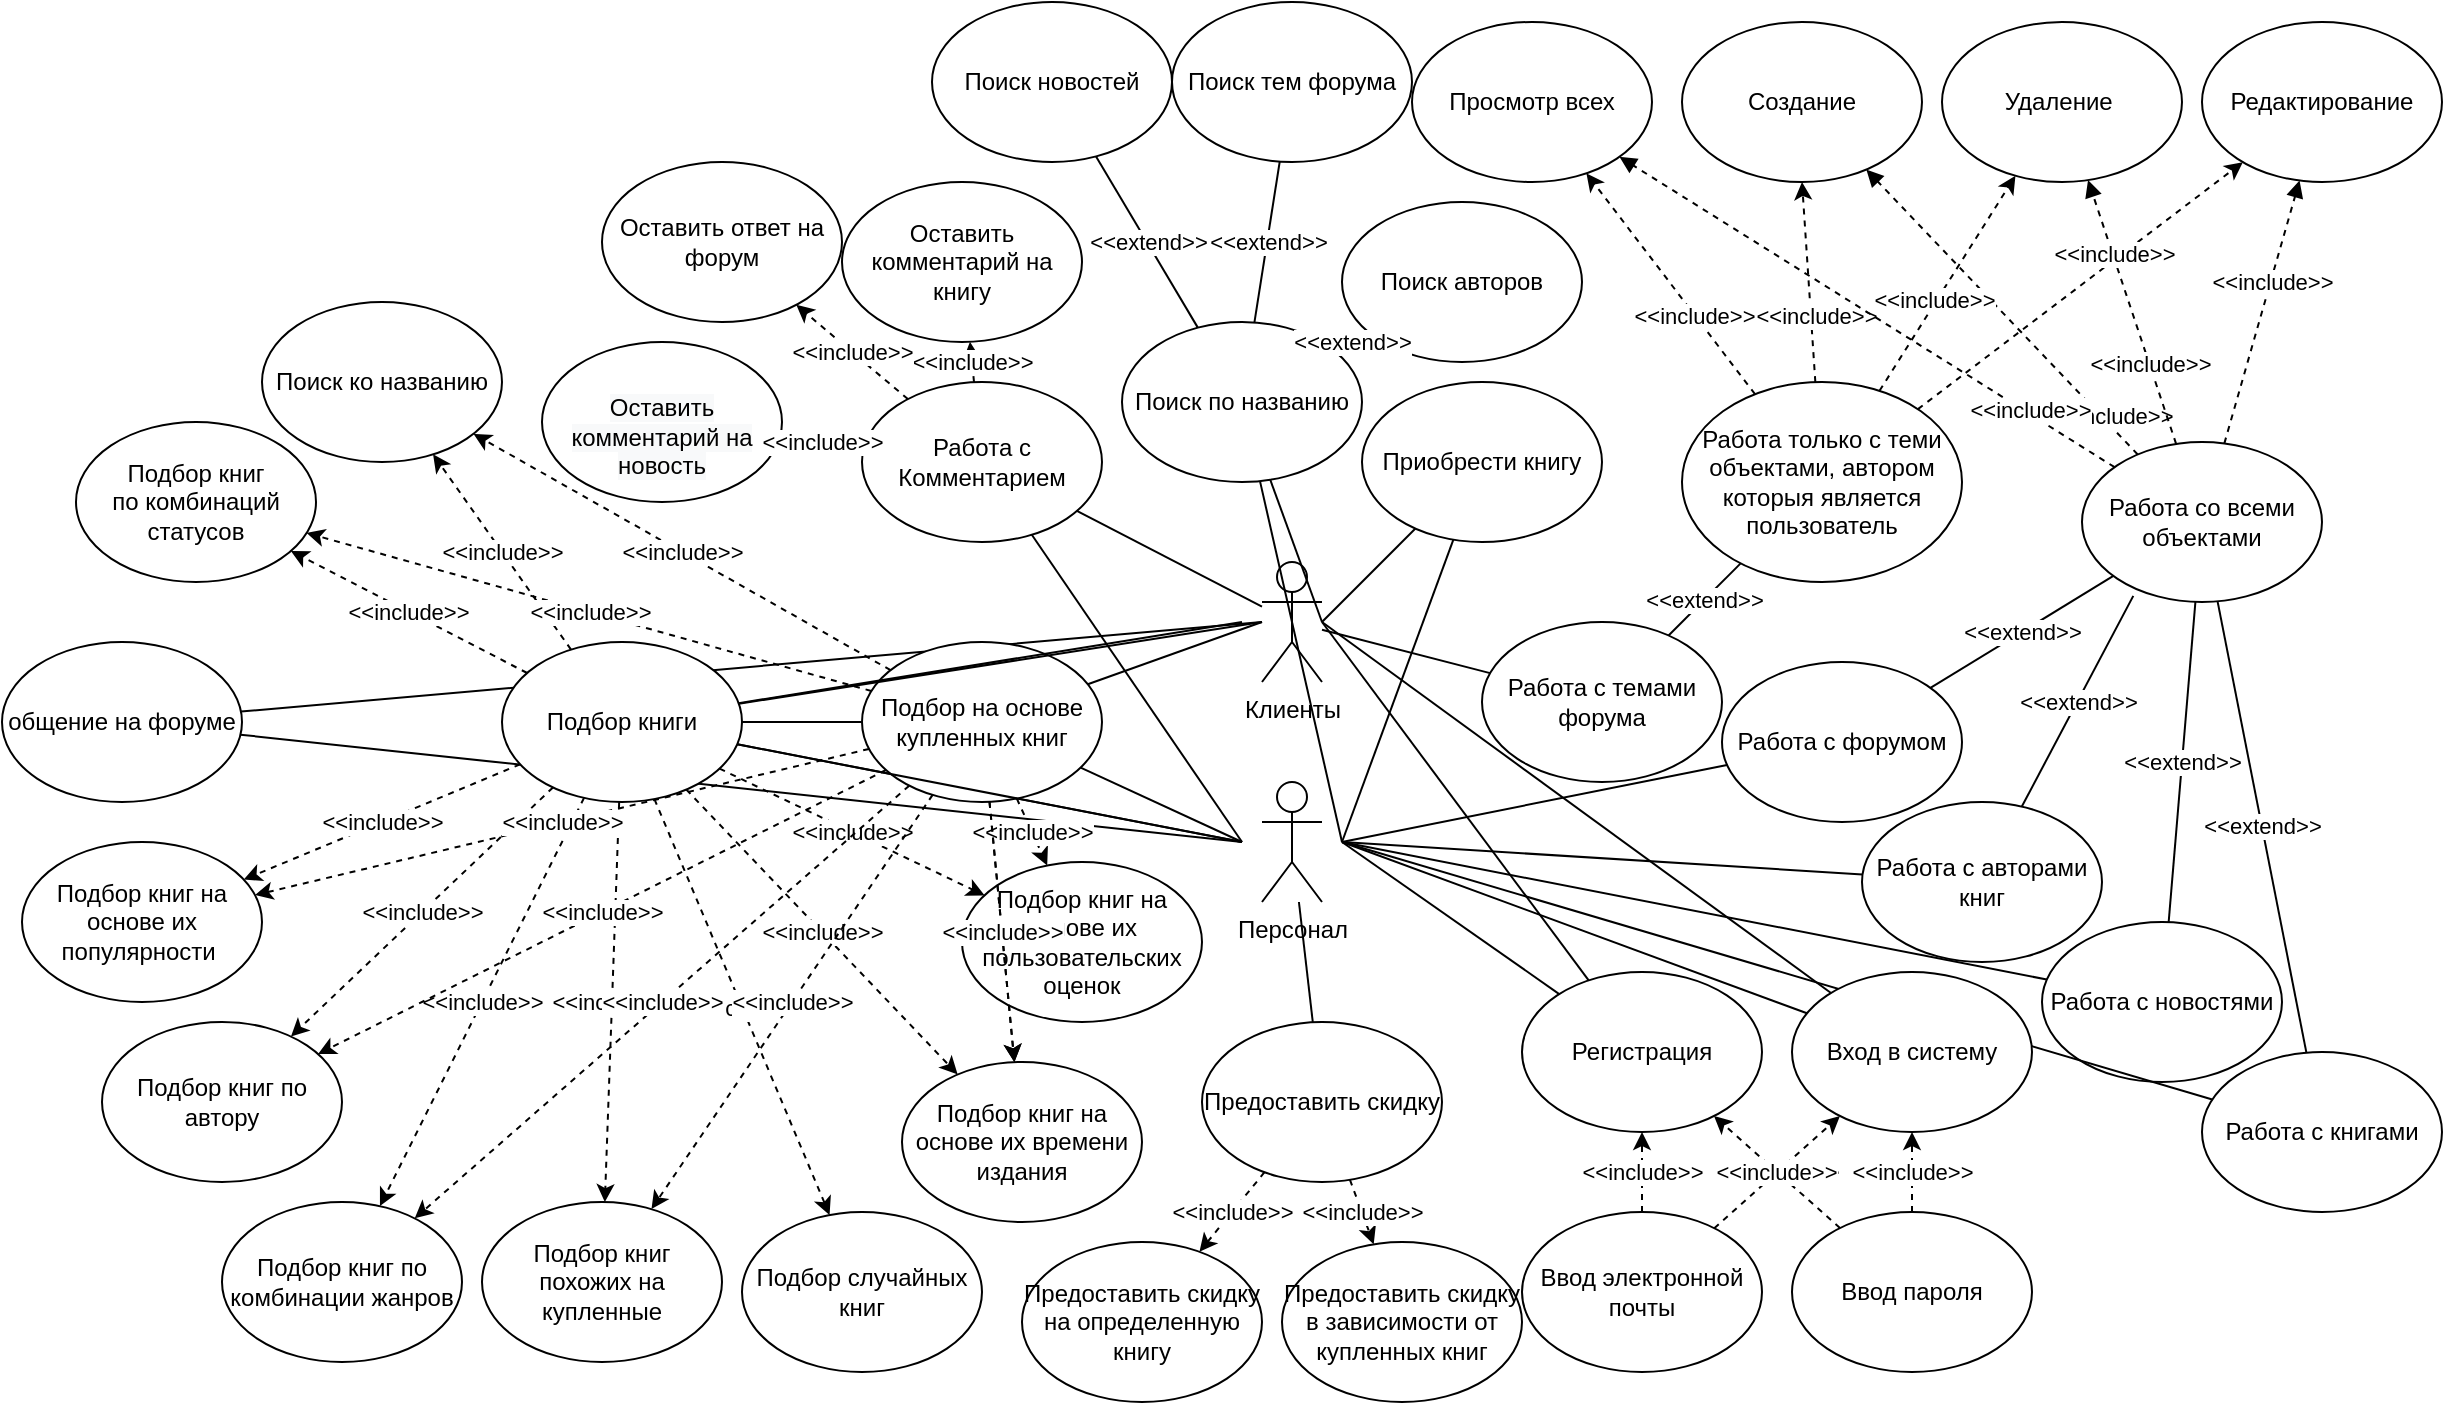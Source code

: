 <mxfile version="14.0.4" type="device"><diagram id="QsFuuVNqzD_1Xh97zhKW" name="Page-1"><mxGraphModel dx="2415" dy="861" grid="1" gridSize="10" guides="1" tooltips="1" connect="1" arrows="1" fold="1" page="1" pageScale="1" pageWidth="827" pageHeight="1169" math="0" shadow="0"><root><mxCell id="0"/><mxCell id="1" parent="0"/><mxCell id="J6o56kTc1vEOFpoTxdVD-1" value="Персонал" style="shape=umlActor;verticalLabelPosition=bottom;verticalAlign=top;html=1;outlineConnect=0;" parent="1" vertex="1"><mxGeometry x="120" y="450" width="30" height="60" as="geometry"/></mxCell><mxCell id="J6o56kTc1vEOFpoTxdVD-20" style="edgeStyle=none;rounded=0;orthogonalLoop=1;jettySize=auto;html=1;endArrow=none;endFill=0;" parent="1" source="J6o56kTc1vEOFpoTxdVD-3" target="J6o56kTc1vEOFpoTxdVD-4" edge="1"><mxGeometry relative="1" as="geometry"/></mxCell><mxCell id="J6o56kTc1vEOFpoTxdVD-3" value="Клиенты" style="shape=umlActor;verticalLabelPosition=bottom;verticalAlign=top;html=1;outlineConnect=0;" parent="1" vertex="1"><mxGeometry x="120" y="340" width="30" height="60" as="geometry"/></mxCell><mxCell id="J6o56kTc1vEOFpoTxdVD-4" value="Работа с темами форума" style="ellipse;whiteSpace=wrap;html=1;" parent="1" vertex="1"><mxGeometry x="230" y="370" width="120" height="80" as="geometry"/></mxCell><mxCell id="J6o56kTc1vEOFpoTxdVD-13" style="edgeStyle=none;rounded=0;orthogonalLoop=1;jettySize=auto;html=1;dashed=1;entryX=0.5;entryY=1;entryDx=0;entryDy=0;" parent="1" source="J6o56kTc1vEOFpoTxdVD-22" target="J6o56kTc1vEOFpoTxdVD-5" edge="1"><mxGeometry relative="1" as="geometry"><mxPoint x="360" y="200" as="sourcePoint"/></mxGeometry></mxCell><mxCell id="J6o56kTc1vEOFpoTxdVD-17" value="&amp;lt;&amp;lt;include&amp;gt;&amp;gt;" style="edgeLabel;html=1;align=center;verticalAlign=middle;resizable=0;points=[];" parent="J6o56kTc1vEOFpoTxdVD-13" vertex="1" connectable="0"><mxGeometry x="-0.353" y="-2" relative="1" as="geometry"><mxPoint y="-1" as="offset"/></mxGeometry></mxCell><mxCell id="J6o56kTc1vEOFpoTxdVD-32" style="edgeStyle=none;rounded=0;orthogonalLoop=1;jettySize=auto;html=1;dashed=1;endArrow=block;endFill=1;" parent="1" source="J6o56kTc1vEOFpoTxdVD-24" target="J6o56kTc1vEOFpoTxdVD-5" edge="1"><mxGeometry relative="1" as="geometry"><mxPoint x="500" y="180" as="sourcePoint"/></mxGeometry></mxCell><mxCell id="J6o56kTc1vEOFpoTxdVD-37" value="&amp;lt;&amp;lt;include&amp;gt;&amp;gt;" style="edgeLabel;html=1;align=center;verticalAlign=middle;resizable=0;points=[];" parent="J6o56kTc1vEOFpoTxdVD-32" vertex="1" connectable="0"><mxGeometry x="-0.764" y="-4" relative="1" as="geometry"><mxPoint as="offset"/></mxGeometry></mxCell><mxCell id="J6o56kTc1vEOFpoTxdVD-5" value="Создание" style="ellipse;whiteSpace=wrap;html=1;" parent="1" vertex="1"><mxGeometry x="330" y="70" width="120" height="80" as="geometry"/></mxCell><mxCell id="J6o56kTc1vEOFpoTxdVD-14" style="edgeStyle=none;rounded=0;orthogonalLoop=1;jettySize=auto;html=1;dashed=1;" parent="1" source="J6o56kTc1vEOFpoTxdVD-22" target="J6o56kTc1vEOFpoTxdVD-6" edge="1"><mxGeometry relative="1" as="geometry"><mxPoint x="497" y="200" as="targetPoint"/></mxGeometry></mxCell><mxCell id="J6o56kTc1vEOFpoTxdVD-18" value="&amp;lt;&amp;lt;include&amp;gt;&amp;gt;" style="edgeLabel;html=1;align=center;verticalAlign=middle;resizable=0;points=[];" parent="J6o56kTc1vEOFpoTxdVD-14" vertex="1" connectable="0"><mxGeometry x="-0.17" y="1" relative="1" as="geometry"><mxPoint as="offset"/></mxGeometry></mxCell><mxCell id="J6o56kTc1vEOFpoTxdVD-33" style="edgeStyle=none;rounded=0;orthogonalLoop=1;jettySize=auto;html=1;dashed=1;endArrow=block;endFill=1;" parent="1" source="J6o56kTc1vEOFpoTxdVD-24" target="J6o56kTc1vEOFpoTxdVD-6" edge="1"><mxGeometry relative="1" as="geometry"><mxPoint x="580" y="210" as="targetPoint"/></mxGeometry></mxCell><mxCell id="J6o56kTc1vEOFpoTxdVD-36" value="&amp;lt;&amp;lt;include&amp;gt;&amp;gt;" style="edgeLabel;html=1;align=center;verticalAlign=middle;resizable=0;points=[];" parent="J6o56kTc1vEOFpoTxdVD-33" vertex="1" connectable="0"><mxGeometry x="-0.396" relative="1" as="geometry"><mxPoint as="offset"/></mxGeometry></mxCell><mxCell id="J6o56kTc1vEOFpoTxdVD-6" value="Удаление&amp;nbsp;" style="ellipse;whiteSpace=wrap;html=1;" parent="1" vertex="1"><mxGeometry x="460" y="70" width="120" height="80" as="geometry"/></mxCell><mxCell id="J6o56kTc1vEOFpoTxdVD-15" style="edgeStyle=none;rounded=0;orthogonalLoop=1;jettySize=auto;html=1;dashed=1;" parent="1" source="J6o56kTc1vEOFpoTxdVD-22" target="J6o56kTc1vEOFpoTxdVD-7" edge="1"><mxGeometry relative="1" as="geometry"><mxPoint x="580" y="230" as="targetPoint"/></mxGeometry></mxCell><mxCell id="J6o56kTc1vEOFpoTxdVD-19" value="&amp;lt;&amp;lt;include&amp;gt;&amp;gt;" style="edgeLabel;html=1;align=center;verticalAlign=middle;resizable=0;points=[];" parent="J6o56kTc1vEOFpoTxdVD-15" vertex="1" connectable="0"><mxGeometry x="0.227" y="3" relative="1" as="geometry"><mxPoint as="offset"/></mxGeometry></mxCell><mxCell id="J6o56kTc1vEOFpoTxdVD-34" style="edgeStyle=none;rounded=0;orthogonalLoop=1;jettySize=auto;html=1;dashed=1;endArrow=block;endFill=1;" parent="1" source="J6o56kTc1vEOFpoTxdVD-24" target="J6o56kTc1vEOFpoTxdVD-7" edge="1"><mxGeometry relative="1" as="geometry"><mxPoint x="680" y="220" as="targetPoint"/></mxGeometry></mxCell><mxCell id="J6o56kTc1vEOFpoTxdVD-35" value="&amp;lt;&amp;lt;include&amp;gt;&amp;gt;" style="edgeLabel;html=1;align=center;verticalAlign=middle;resizable=0;points=[];" parent="J6o56kTc1vEOFpoTxdVD-34" vertex="1" connectable="0"><mxGeometry x="0.234" relative="1" as="geometry"><mxPoint as="offset"/></mxGeometry></mxCell><mxCell id="J6o56kTc1vEOFpoTxdVD-7" value="Редактирование" style="ellipse;whiteSpace=wrap;html=1;" parent="1" vertex="1"><mxGeometry x="590" y="70" width="120" height="80" as="geometry"/></mxCell><mxCell id="J6o56kTc1vEOFpoTxdVD-12" style="edgeStyle=none;rounded=0;orthogonalLoop=1;jettySize=auto;html=1;dashed=1;" parent="1" source="J6o56kTc1vEOFpoTxdVD-22" target="J6o56kTc1vEOFpoTxdVD-8" edge="1"><mxGeometry relative="1" as="geometry"><mxPoint x="300" y="250" as="targetPoint"/></mxGeometry></mxCell><mxCell id="J6o56kTc1vEOFpoTxdVD-16" value="&amp;lt;&amp;lt;include&amp;gt;&amp;gt;" style="edgeLabel;html=1;align=center;verticalAlign=middle;resizable=0;points=[];" parent="J6o56kTc1vEOFpoTxdVD-12" vertex="1" connectable="0"><mxGeometry x="-0.279" y="1" relative="1" as="geometry"><mxPoint as="offset"/></mxGeometry></mxCell><mxCell id="J6o56kTc1vEOFpoTxdVD-31" style="edgeStyle=none;rounded=0;orthogonalLoop=1;jettySize=auto;html=1;dashed=1;endArrow=block;endFill=1;" parent="1" source="J6o56kTc1vEOFpoTxdVD-24" target="J6o56kTc1vEOFpoTxdVD-8" edge="1"><mxGeometry relative="1" as="geometry"><mxPoint x="470" y="230" as="sourcePoint"/><mxPoint x="480" y="270" as="targetPoint"/></mxGeometry></mxCell><mxCell id="J6o56kTc1vEOFpoTxdVD-38" value="&amp;lt;&amp;lt;include&amp;gt;&amp;gt;" style="edgeLabel;html=1;align=center;verticalAlign=middle;resizable=0;points=[];" parent="J6o56kTc1vEOFpoTxdVD-31" vertex="1" connectable="0"><mxGeometry x="-0.651" y="-2" relative="1" as="geometry"><mxPoint as="offset"/></mxGeometry></mxCell><mxCell id="J6o56kTc1vEOFpoTxdVD-8" value="Просмотр всех" style="ellipse;whiteSpace=wrap;html=1;" parent="1" vertex="1"><mxGeometry x="195" y="70" width="120" height="80" as="geometry"/></mxCell><mxCell id="J6o56kTc1vEOFpoTxdVD-9" value="Поиск по названию" style="ellipse;whiteSpace=wrap;html=1;" parent="1" vertex="1"><mxGeometry x="50" y="220" width="120" height="80" as="geometry"/></mxCell><mxCell id="J6o56kTc1vEOFpoTxdVD-23" value="&amp;lt;&amp;lt;extend&amp;gt;&amp;gt;" style="edgeStyle=none;rounded=0;orthogonalLoop=1;jettySize=auto;html=1;endArrow=none;endFill=0;" parent="1" source="J6o56kTc1vEOFpoTxdVD-22" target="J6o56kTc1vEOFpoTxdVD-4" edge="1"><mxGeometry relative="1" as="geometry"/></mxCell><mxCell id="J6o56kTc1vEOFpoTxdVD-22" value="Работа только с теми объектами, автором которыя является пользователь" style="ellipse;whiteSpace=wrap;html=1;" parent="1" vertex="1"><mxGeometry x="330" y="250" width="140" height="100" as="geometry"/></mxCell><mxCell id="J6o56kTc1vEOFpoTxdVD-24" value="Работа со всеми объектами" style="ellipse;whiteSpace=wrap;html=1;" parent="1" vertex="1"><mxGeometry x="530" y="280" width="120" height="80" as="geometry"/></mxCell><mxCell id="J6o56kTc1vEOFpoTxdVD-41" value="&amp;lt;&amp;lt;extend&amp;gt;&amp;gt;" style="edgeStyle=none;rounded=0;orthogonalLoop=1;jettySize=auto;html=1;endArrow=none;endFill=0;" parent="1" source="J6o56kTc1vEOFpoTxdVD-24" target="J6o56kTc1vEOFpoTxdVD-43" edge="1"><mxGeometry relative="1" as="geometry"><mxPoint x="352.654" y="338.673" as="sourcePoint"/><mxPoint x="500" y="410" as="targetPoint"/></mxGeometry></mxCell><mxCell id="J6o56kTc1vEOFpoTxdVD-43" value="Работа с форумом" style="ellipse;whiteSpace=wrap;html=1;" parent="1" vertex="1"><mxGeometry x="350" y="390" width="120" height="80" as="geometry"/></mxCell><mxCell id="J6o56kTc1vEOFpoTxdVD-44" style="edgeStyle=none;rounded=0;orthogonalLoop=1;jettySize=auto;html=1;endArrow=none;endFill=0;" parent="1" target="J6o56kTc1vEOFpoTxdVD-43" edge="1"><mxGeometry relative="1" as="geometry"><mxPoint x="160" y="480" as="sourcePoint"/><mxPoint x="210" y="380" as="targetPoint"/></mxGeometry></mxCell><mxCell id="J6o56kTc1vEOFpoTxdVD-45" value="Работа с авторами книг" style="ellipse;whiteSpace=wrap;html=1;" parent="1" vertex="1"><mxGeometry x="420" y="460" width="120" height="80" as="geometry"/></mxCell><mxCell id="J6o56kTc1vEOFpoTxdVD-46" value="&amp;lt;&amp;lt;extend&amp;gt;&amp;gt;" style="edgeStyle=none;rounded=0;orthogonalLoop=1;jettySize=auto;html=1;endArrow=none;endFill=0;" parent="1" target="J6o56kTc1vEOFpoTxdVD-45" edge="1"><mxGeometry relative="1" as="geometry"><mxPoint x="555.648" y="356.94" as="sourcePoint"/><mxPoint x="464.229" y="412.971" as="targetPoint"/></mxGeometry></mxCell><mxCell id="J6o56kTc1vEOFpoTxdVD-47" value="Работа с книгами" style="ellipse;whiteSpace=wrap;html=1;" parent="1" vertex="1"><mxGeometry x="590" y="585" width="120" height="80" as="geometry"/></mxCell><mxCell id="J6o56kTc1vEOFpoTxdVD-48" value="Работа с новостями" style="ellipse;whiteSpace=wrap;html=1;" parent="1" vertex="1"><mxGeometry x="510" y="520" width="120" height="80" as="geometry"/></mxCell><mxCell id="J6o56kTc1vEOFpoTxdVD-50" value="&amp;lt;&amp;lt;extend&amp;gt;&amp;gt;" style="edgeStyle=none;rounded=0;orthogonalLoop=1;jettySize=auto;html=1;endArrow=none;endFill=0;" parent="1" source="J6o56kTc1vEOFpoTxdVD-24" target="J6o56kTc1vEOFpoTxdVD-48" edge="1"><mxGeometry relative="1" as="geometry"><mxPoint x="565.648" y="366.94" as="sourcePoint"/><mxPoint x="550.584" y="420.627" as="targetPoint"/></mxGeometry></mxCell><mxCell id="J6o56kTc1vEOFpoTxdVD-51" value="&amp;lt;&amp;lt;extend&amp;gt;&amp;gt;" style="edgeStyle=none;rounded=0;orthogonalLoop=1;jettySize=auto;html=1;endArrow=none;endFill=0;" parent="1" source="J6o56kTc1vEOFpoTxdVD-24" target="J6o56kTc1vEOFpoTxdVD-47" edge="1"><mxGeometry relative="1" as="geometry"><mxPoint x="575.648" y="376.94" as="sourcePoint"/><mxPoint x="560.584" y="430.627" as="targetPoint"/></mxGeometry></mxCell><mxCell id="J6o56kTc1vEOFpoTxdVD-52" style="edgeStyle=none;rounded=0;orthogonalLoop=1;jettySize=auto;html=1;endArrow=none;endFill=0;" parent="1" target="J6o56kTc1vEOFpoTxdVD-45" edge="1"><mxGeometry relative="1" as="geometry"><mxPoint x="160" y="480" as="sourcePoint"/><mxPoint x="362.53" y="451.494" as="targetPoint"/></mxGeometry></mxCell><mxCell id="J6o56kTc1vEOFpoTxdVD-53" style="edgeStyle=none;rounded=0;orthogonalLoop=1;jettySize=auto;html=1;endArrow=none;endFill=0;" parent="1" target="J6o56kTc1vEOFpoTxdVD-48" edge="1"><mxGeometry relative="1" as="geometry"><mxPoint x="160" y="480" as="sourcePoint"/><mxPoint x="372.53" y="461.494" as="targetPoint"/></mxGeometry></mxCell><mxCell id="J6o56kTc1vEOFpoTxdVD-54" style="edgeStyle=none;rounded=0;orthogonalLoop=1;jettySize=auto;html=1;endArrow=none;endFill=0;" parent="1" target="J6o56kTc1vEOFpoTxdVD-47" edge="1"><mxGeometry relative="1" as="geometry"><mxPoint x="160" y="480" as="sourcePoint"/><mxPoint x="382.53" y="471.494" as="targetPoint"/></mxGeometry></mxCell><mxCell id="J6o56kTc1vEOFpoTxdVD-56" value="Работа с Комментарием" style="ellipse;whiteSpace=wrap;html=1;" parent="1" vertex="1"><mxGeometry x="-80" y="250" width="120" height="80" as="geometry"/></mxCell><mxCell id="J6o56kTc1vEOFpoTxdVD-57" value="Оставить комментарий на книгу" style="ellipse;whiteSpace=wrap;html=1;" parent="1" vertex="1"><mxGeometry x="-90" y="150" width="120" height="80" as="geometry"/></mxCell><mxCell id="J6o56kTc1vEOFpoTxdVD-58" style="edgeStyle=none;rounded=0;orthogonalLoop=1;jettySize=auto;html=1;endArrow=none;endFill=0;" parent="1" source="J6o56kTc1vEOFpoTxdVD-3" target="J6o56kTc1vEOFpoTxdVD-56" edge="1"><mxGeometry relative="1" as="geometry"><mxPoint x="160" y="380" as="sourcePoint"/><mxPoint x="210" y="380" as="targetPoint"/></mxGeometry></mxCell><mxCell id="J6o56kTc1vEOFpoTxdVD-62" value="&lt;span&gt;Оставить ответ на форум&lt;/span&gt;" style="ellipse;whiteSpace=wrap;html=1;" parent="1" vertex="1"><mxGeometry x="-210" y="140" width="120" height="80" as="geometry"/></mxCell><mxCell id="J6o56kTc1vEOFpoTxdVD-64" value="&lt;br&gt;&lt;span style=&quot;color: rgb(0 , 0 , 0) ; font-family: &amp;#34;helvetica&amp;#34; ; font-size: 12px ; font-style: normal ; font-weight: 400 ; letter-spacing: normal ; text-align: center ; text-indent: 0px ; text-transform: none ; word-spacing: 0px ; background-color: rgb(248 , 249 , 250) ; display: inline ; float: none&quot;&gt;Оставить комментарий на новость&lt;/span&gt;" style="ellipse;whiteSpace=wrap;html=1;" parent="1" vertex="1"><mxGeometry x="-240" y="230" width="120" height="80" as="geometry"/></mxCell><mxCell id="J6o56kTc1vEOFpoTxdVD-65" value="&amp;lt;&amp;lt;include&amp;gt;&amp;gt;" style="edgeStyle=none;rounded=0;orthogonalLoop=1;jettySize=auto;html=1;dashed=1;" parent="1" source="J6o56kTc1vEOFpoTxdVD-56" target="J6o56kTc1vEOFpoTxdVD-57" edge="1"><mxGeometry relative="1" as="geometry"><mxPoint x="172.103" y="148.498" as="sourcePoint"/><mxPoint x="60" y="320" as="targetPoint"/></mxGeometry></mxCell><mxCell id="J6o56kTc1vEOFpoTxdVD-66" value="&amp;lt;&amp;lt;include&amp;gt;&amp;gt;" style="edgeStyle=none;rounded=0;orthogonalLoop=1;jettySize=auto;html=1;dashed=1;" parent="1" source="J6o56kTc1vEOFpoTxdVD-56" target="J6o56kTc1vEOFpoTxdVD-62" edge="1"><mxGeometry relative="1" as="geometry"><mxPoint x="182.103" y="158.498" as="sourcePoint"/><mxPoint x="-70" y="342" as="targetPoint"/></mxGeometry></mxCell><mxCell id="J6o56kTc1vEOFpoTxdVD-67" value="&amp;lt;&amp;lt;include&amp;gt;&amp;gt;" style="edgeStyle=none;rounded=0;orthogonalLoop=1;jettySize=auto;html=1;dashed=1;" parent="1" source="J6o56kTc1vEOFpoTxdVD-64" target="J6o56kTc1vEOFpoTxdVD-56" edge="1"><mxGeometry relative="1" as="geometry"><mxPoint x="192.103" y="168.498" as="sourcePoint"/><mxPoint x="379.25" y="295.563" as="targetPoint"/></mxGeometry></mxCell><mxCell id="J6o56kTc1vEOFpoTxdVD-70" style="edgeStyle=none;rounded=0;orthogonalLoop=1;jettySize=auto;html=1;endArrow=none;endFill=0;" parent="1" target="J6o56kTc1vEOFpoTxdVD-56" edge="1"><mxGeometry relative="1" as="geometry"><mxPoint x="110" y="480" as="sourcePoint"/><mxPoint x="100" y="390" as="targetPoint"/></mxGeometry></mxCell><mxCell id="J6o56kTc1vEOFpoTxdVD-71" value="общение на форуме" style="ellipse;whiteSpace=wrap;html=1;" parent="1" vertex="1"><mxGeometry x="-510" y="380" width="120" height="80" as="geometry"/></mxCell><mxCell id="J6o56kTc1vEOFpoTxdVD-72" style="edgeStyle=none;rounded=0;orthogonalLoop=1;jettySize=auto;html=1;endArrow=none;endFill=0;" parent="1" target="J6o56kTc1vEOFpoTxdVD-71" edge="1"><mxGeometry relative="1" as="geometry"><mxPoint x="110" y="480" as="sourcePoint"/><mxPoint x="58.731" y="415.116" as="targetPoint"/></mxGeometry></mxCell><mxCell id="J6o56kTc1vEOFpoTxdVD-73" style="edgeStyle=none;rounded=0;orthogonalLoop=1;jettySize=auto;html=1;endArrow=none;endFill=0;" parent="1" target="J6o56kTc1vEOFpoTxdVD-71" edge="1"><mxGeometry relative="1" as="geometry"><mxPoint x="120" y="370" as="sourcePoint"/><mxPoint x="68.731" y="425.116" as="targetPoint"/></mxGeometry></mxCell><mxCell id="J6o56kTc1vEOFpoTxdVD-74" value="Подбор книги" style="ellipse;whiteSpace=wrap;html=1;" parent="1" vertex="1"><mxGeometry x="-260" y="380" width="120" height="80" as="geometry"/></mxCell><mxCell id="J6o56kTc1vEOFpoTxdVD-75" style="edgeStyle=none;rounded=0;orthogonalLoop=1;jettySize=auto;html=1;endArrow=none;endFill=0;" parent="1" source="3_FwoYaHZim3St1LrEZ3-19" edge="1"><mxGeometry relative="1" as="geometry"><mxPoint x="140" y="510" as="sourcePoint"/><mxPoint x="120" y="370" as="targetPoint"/></mxGeometry></mxCell><mxCell id="J6o56kTc1vEOFpoTxdVD-76" style="edgeStyle=none;rounded=0;orthogonalLoop=1;jettySize=auto;html=1;endArrow=none;endFill=0;" parent="1" target="J6o56kTc1vEOFpoTxdVD-74" edge="1"><mxGeometry relative="1" as="geometry"><mxPoint x="110" y="480" as="sourcePoint"/><mxPoint x="88.731" y="445.116" as="targetPoint"/></mxGeometry></mxCell><mxCell id="J6o56kTc1vEOFpoTxdVD-77" value="Поиск ко названию" style="ellipse;whiteSpace=wrap;html=1;" parent="1" vertex="1"><mxGeometry x="-380" y="210" width="120" height="80" as="geometry"/></mxCell><mxCell id="J6o56kTc1vEOFpoTxdVD-78" value="Подбор книг по комбинации жанров" style="ellipse;whiteSpace=wrap;html=1;" parent="1" vertex="1"><mxGeometry x="-400" y="660" width="120" height="80" as="geometry"/></mxCell><mxCell id="J6o56kTc1vEOFpoTxdVD-80" value="Подбор книг по&amp;nbsp;комбинаций статусов" style="ellipse;whiteSpace=wrap;html=1;" parent="1" vertex="1"><mxGeometry x="-473" y="270" width="120" height="80" as="geometry"/></mxCell><mxCell id="J6o56kTc1vEOFpoTxdVD-81" value="&amp;lt;&amp;lt;include&amp;gt;&amp;gt;" style="edgeStyle=none;rounded=0;orthogonalLoop=1;jettySize=auto;html=1;dashed=1;" parent="1" source="J6o56kTc1vEOFpoTxdVD-74" target="J6o56kTc1vEOFpoTxdVD-77" edge="1"><mxGeometry relative="1" as="geometry"><mxPoint x="-250" y="270" as="sourcePoint"/><mxPoint x="-150" y="530" as="targetPoint"/></mxGeometry></mxCell><mxCell id="J6o56kTc1vEOFpoTxdVD-86" style="edgeStyle=none;rounded=0;orthogonalLoop=1;jettySize=auto;html=1;endArrow=none;endFill=0;" parent="1" target="J6o56kTc1vEOFpoTxdVD-9" edge="1"><mxGeometry relative="1" as="geometry"><mxPoint x="160" y="480" as="sourcePoint"/><mxPoint x="2.047" y="535.1" as="targetPoint"/></mxGeometry></mxCell><mxCell id="J6o56kTc1vEOFpoTxdVD-87" style="edgeStyle=none;rounded=0;orthogonalLoop=1;jettySize=auto;html=1;endArrow=none;endFill=0;" parent="1" target="J6o56kTc1vEOFpoTxdVD-9" edge="1"><mxGeometry relative="1" as="geometry"><mxPoint x="150" y="370" as="sourcePoint"/><mxPoint x="12.047" y="545.1" as="targetPoint"/></mxGeometry></mxCell><mxCell id="J6o56kTc1vEOFpoTxdVD-88" value="Поиск новостей" style="ellipse;whiteSpace=wrap;html=1;" parent="1" vertex="1"><mxGeometry x="-45" y="60" width="120" height="80" as="geometry"/></mxCell><mxCell id="J6o56kTc1vEOFpoTxdVD-89" value="Поиск авторов" style="ellipse;whiteSpace=wrap;html=1;" parent="1" vertex="1"><mxGeometry x="160" y="160" width="120" height="80" as="geometry"/></mxCell><mxCell id="J6o56kTc1vEOFpoTxdVD-90" value="Поиск тем форума" style="ellipse;whiteSpace=wrap;html=1;" parent="1" vertex="1"><mxGeometry x="75" y="60" width="120" height="80" as="geometry"/></mxCell><mxCell id="J6o56kTc1vEOFpoTxdVD-91" value="&amp;lt;&amp;lt;extend&amp;gt;&amp;gt;" style="edgeStyle=none;rounded=0;orthogonalLoop=1;jettySize=auto;html=1;endArrow=none;endFill=0;" parent="1" source="J6o56kTc1vEOFpoTxdVD-88" target="J6o56kTc1vEOFpoTxdVD-9" edge="1"><mxGeometry relative="1" as="geometry"><mxPoint x="555.648" y="356.94" as="sourcePoint"/><mxPoint x="464.229" y="412.971" as="targetPoint"/></mxGeometry></mxCell><mxCell id="J6o56kTc1vEOFpoTxdVD-92" value="&amp;lt;&amp;lt;extend&amp;gt;&amp;gt;" style="edgeStyle=none;rounded=0;orthogonalLoop=1;jettySize=auto;html=1;endArrow=none;endFill=0;" parent="1" source="J6o56kTc1vEOFpoTxdVD-90" target="J6o56kTc1vEOFpoTxdVD-9" edge="1"><mxGeometry relative="1" as="geometry"><mxPoint x="56.462" y="55.9" as="sourcePoint"/><mxPoint x="173.48" y="214.12" as="targetPoint"/></mxGeometry></mxCell><mxCell id="J6o56kTc1vEOFpoTxdVD-93" value="&amp;lt;&amp;lt;extend&amp;gt;&amp;gt;" style="edgeStyle=none;rounded=0;orthogonalLoop=1;jettySize=auto;html=1;endArrow=none;endFill=0;" parent="1" source="J6o56kTc1vEOFpoTxdVD-89" target="J6o56kTc1vEOFpoTxdVD-9" edge="1"><mxGeometry relative="1" as="geometry"><mxPoint x="66.462" y="65.9" as="sourcePoint"/><mxPoint x="183.48" y="224.12" as="targetPoint"/></mxGeometry></mxCell><mxCell id="J6o56kTc1vEOFpoTxdVD-94" value="Регистрация" style="ellipse;whiteSpace=wrap;html=1;" parent="1" vertex="1"><mxGeometry x="250" y="545" width="120" height="80" as="geometry"/></mxCell><mxCell id="J6o56kTc1vEOFpoTxdVD-95" style="edgeStyle=none;rounded=0;orthogonalLoop=1;jettySize=auto;html=1;endArrow=none;endFill=0;" parent="1" target="J6o56kTc1vEOFpoTxdVD-94" edge="1"><mxGeometry relative="1" as="geometry"><mxPoint x="160" y="480" as="sourcePoint"/><mxPoint x="362.53" y="451.494" as="targetPoint"/></mxGeometry></mxCell><mxCell id="J6o56kTc1vEOFpoTxdVD-96" style="edgeStyle=none;rounded=0;orthogonalLoop=1;jettySize=auto;html=1;endArrow=none;endFill=0;" parent="1" target="J6o56kTc1vEOFpoTxdVD-94" edge="1"><mxGeometry relative="1" as="geometry"><mxPoint x="150" y="370" as="sourcePoint"/><mxPoint x="372.53" y="461.494" as="targetPoint"/></mxGeometry></mxCell><mxCell id="J6o56kTc1vEOFpoTxdVD-101" value="Вход в систему" style="ellipse;whiteSpace=wrap;html=1;" parent="1" vertex="1"><mxGeometry x="385" y="545" width="120" height="80" as="geometry"/></mxCell><mxCell id="J6o56kTc1vEOFpoTxdVD-102" style="edgeStyle=none;rounded=0;orthogonalLoop=1;jettySize=auto;html=1;endArrow=none;endFill=0;" parent="1" target="J6o56kTc1vEOFpoTxdVD-101" edge="1"><mxGeometry relative="1" as="geometry"><mxPoint x="160" y="480" as="sourcePoint"/><mxPoint x="222.828" y="559.337" as="targetPoint"/></mxGeometry></mxCell><mxCell id="J6o56kTc1vEOFpoTxdVD-103" style="edgeStyle=none;rounded=0;orthogonalLoop=1;jettySize=auto;html=1;endArrow=none;endFill=0;" parent="1" target="J6o56kTc1vEOFpoTxdVD-101" edge="1"><mxGeometry relative="1" as="geometry"><mxPoint x="150" y="370" as="sourcePoint"/><mxPoint x="232.828" y="569.337" as="targetPoint"/></mxGeometry></mxCell><mxCell id="J6o56kTc1vEOFpoTxdVD-104" value="Ввод электронной почты" style="ellipse;whiteSpace=wrap;html=1;" parent="1" vertex="1"><mxGeometry x="250" y="665" width="120" height="80" as="geometry"/></mxCell><mxCell id="J6o56kTc1vEOFpoTxdVD-106" value="Ввод пароля" style="ellipse;whiteSpace=wrap;html=1;" parent="1" vertex="1"><mxGeometry x="385" y="665" width="120" height="80" as="geometry"/></mxCell><mxCell id="J6o56kTc1vEOFpoTxdVD-107" value="&amp;lt;&amp;lt;include&amp;gt;&amp;gt;" style="edgeStyle=none;rounded=0;orthogonalLoop=1;jettySize=auto;html=1;dashed=1;" parent="1" source="J6o56kTc1vEOFpoTxdVD-104" target="J6o56kTc1vEOFpoTxdVD-94" edge="1"><mxGeometry relative="1" as="geometry"><mxPoint x="28.379" y="740.015" as="sourcePoint"/><mxPoint x="320" y="504.419" as="targetPoint"/></mxGeometry></mxCell><mxCell id="J6o56kTc1vEOFpoTxdVD-108" value="&amp;lt;&amp;lt;include&amp;gt;&amp;gt;" style="edgeStyle=none;rounded=0;orthogonalLoop=1;jettySize=auto;html=1;dashed=1;" parent="1" source="J6o56kTc1vEOFpoTxdVD-106" target="J6o56kTc1vEOFpoTxdVD-94" edge="1"><mxGeometry relative="1" as="geometry"><mxPoint x="38.379" y="750.015" as="sourcePoint"/><mxPoint x="420" y="660" as="targetPoint"/></mxGeometry></mxCell><mxCell id="J6o56kTc1vEOFpoTxdVD-109" value="&amp;lt;&amp;lt;include&amp;gt;&amp;gt;" style="edgeStyle=none;rounded=0;orthogonalLoop=1;jettySize=auto;html=1;dashed=1;" parent="1" source="J6o56kTc1vEOFpoTxdVD-106" target="J6o56kTc1vEOFpoTxdVD-101" edge="1"><mxGeometry relative="1" as="geometry"><mxPoint x="346.62" y="630.848" as="sourcePoint"/><mxPoint x="490" y="650" as="targetPoint"/></mxGeometry></mxCell><mxCell id="J6o56kTc1vEOFpoTxdVD-110" value="&amp;lt;&amp;lt;include&amp;gt;&amp;gt;" style="edgeStyle=none;rounded=0;orthogonalLoop=1;jettySize=auto;html=1;dashed=1;" parent="1" source="J6o56kTc1vEOFpoTxdVD-104" target="J6o56kTc1vEOFpoTxdVD-101" edge="1"><mxGeometry relative="1" as="geometry"><mxPoint x="356.62" y="640.848" as="sourcePoint"/><mxPoint x="280" y="660" as="targetPoint"/></mxGeometry></mxCell><mxCell id="J6o56kTc1vEOFpoTxdVD-121" value="Приобрести книгу" style="ellipse;whiteSpace=wrap;html=1;" parent="1" vertex="1"><mxGeometry x="170" y="250" width="120" height="80" as="geometry"/></mxCell><mxCell id="J6o56kTc1vEOFpoTxdVD-124" style="edgeStyle=none;rounded=0;orthogonalLoop=1;jettySize=auto;html=1;endArrow=none;endFill=0;" parent="1" target="J6o56kTc1vEOFpoTxdVD-121" edge="1"><mxGeometry relative="1" as="geometry"><mxPoint x="150" y="370" as="sourcePoint"/><mxPoint x="244.046" y="405.56" as="targetPoint"/></mxGeometry></mxCell><mxCell id="J6o56kTc1vEOFpoTxdVD-125" style="edgeStyle=none;rounded=0;orthogonalLoop=1;jettySize=auto;html=1;endArrow=none;endFill=0;" parent="1" target="J6o56kTc1vEOFpoTxdVD-121" edge="1"><mxGeometry relative="1" as="geometry"><mxPoint x="160" y="480" as="sourcePoint"/><mxPoint x="254.046" y="415.56" as="targetPoint"/></mxGeometry></mxCell><mxCell id="6xF7TBNPTHOGUccN4pnU-2" value="&amp;lt;&amp;lt;include&amp;gt;&amp;gt;" style="edgeStyle=none;rounded=0;orthogonalLoop=1;jettySize=auto;html=1;dashed=1;" parent="1" source="J6o56kTc1vEOFpoTxdVD-74" target="J6o56kTc1vEOFpoTxdVD-78" edge="1"><mxGeometry relative="1" as="geometry"><mxPoint x="-150" y="640" as="sourcePoint"/><mxPoint x="-98.0" y="579" as="targetPoint"/></mxGeometry></mxCell><mxCell id="3_FwoYaHZim3St1LrEZ3-1" value="Подбор книг похожих на купленные" style="ellipse;whiteSpace=wrap;html=1;" parent="1" vertex="1"><mxGeometry x="-270" y="660" width="120" height="80" as="geometry"/></mxCell><mxCell id="3_FwoYaHZim3St1LrEZ3-2" value="&amp;lt;&amp;lt;include&amp;gt;&amp;gt;" style="edgeStyle=none;rounded=0;orthogonalLoop=1;jettySize=auto;html=1;dashed=1;" parent="1" source="J6o56kTc1vEOFpoTxdVD-74" target="3_FwoYaHZim3St1LrEZ3-1" edge="1"><mxGeometry relative="1" as="geometry"><mxPoint x="-98" y="579" as="sourcePoint"/><mxPoint x="-192" y="626" as="targetPoint"/></mxGeometry></mxCell><mxCell id="3_FwoYaHZim3St1LrEZ3-3" value="Подбор книг на основе их популярности&amp;nbsp;" style="ellipse;whiteSpace=wrap;html=1;" parent="1" vertex="1"><mxGeometry x="-500" y="480" width="120" height="80" as="geometry"/></mxCell><mxCell id="3_FwoYaHZim3St1LrEZ3-5" value="&amp;lt;&amp;lt;include&amp;gt;&amp;gt;" style="edgeStyle=none;rounded=0;orthogonalLoop=1;jettySize=auto;html=1;dashed=1;" parent="1" source="J6o56kTc1vEOFpoTxdVD-74" target="3_FwoYaHZim3St1LrEZ3-3" edge="1"><mxGeometry relative="1" as="geometry"><mxPoint x="-78" y="599" as="sourcePoint"/><mxPoint x="-172" y="646" as="targetPoint"/></mxGeometry></mxCell><mxCell id="3_FwoYaHZim3St1LrEZ3-6" value="Подбор книг на основе их пользовательских оценок" style="ellipse;whiteSpace=wrap;html=1;" parent="1" vertex="1"><mxGeometry x="-30" y="490" width="120" height="80" as="geometry"/></mxCell><mxCell id="3_FwoYaHZim3St1LrEZ3-7" value="&amp;lt;&amp;lt;include&amp;gt;&amp;gt;" style="edgeStyle=none;rounded=0;orthogonalLoop=1;jettySize=auto;html=1;dashed=1;" parent="1" source="J6o56kTc1vEOFpoTxdVD-74" target="3_FwoYaHZim3St1LrEZ3-6" edge="1"><mxGeometry relative="1" as="geometry"><mxPoint x="-100" y="600" as="sourcePoint"/><mxPoint x="-162" y="656" as="targetPoint"/></mxGeometry></mxCell><mxCell id="3_FwoYaHZim3St1LrEZ3-8" value="&lt;span&gt;Подбор книг на основе их времени издания&lt;/span&gt;" style="ellipse;whiteSpace=wrap;html=1;" parent="1" vertex="1"><mxGeometry x="-60" y="590" width="120" height="80" as="geometry"/></mxCell><mxCell id="3_FwoYaHZim3St1LrEZ3-9" value="&lt;span&gt;Подбор книг по автору&lt;/span&gt;" style="ellipse;whiteSpace=wrap;html=1;" parent="1" vertex="1"><mxGeometry x="-460" y="570" width="120" height="80" as="geometry"/></mxCell><mxCell id="3_FwoYaHZim3St1LrEZ3-12" value="&lt;span&gt;Подбор случайных &lt;br&gt;книг&lt;/span&gt;" style="ellipse;whiteSpace=wrap;html=1;" parent="1" vertex="1"><mxGeometry x="-140" y="665" width="120" height="80" as="geometry"/></mxCell><mxCell id="3_FwoYaHZim3St1LrEZ3-13" value="&amp;lt;&amp;lt;include&amp;gt;&amp;gt;" style="edgeStyle=none;rounded=0;orthogonalLoop=1;jettySize=auto;html=1;dashed=1;" parent="1" source="J6o56kTc1vEOFpoTxdVD-74" target="J6o56kTc1vEOFpoTxdVD-80" edge="1"><mxGeometry relative="1" as="geometry"><mxPoint x="-109.838" y="557.933" as="sourcePoint"/><mxPoint x="-283.173" y="566.962" as="targetPoint"/></mxGeometry></mxCell><mxCell id="3_FwoYaHZim3St1LrEZ3-14" value="&amp;lt;&amp;lt;include&amp;gt;&amp;gt;" style="edgeStyle=none;rounded=0;orthogonalLoop=1;jettySize=auto;html=1;dashed=1;" parent="1" source="J6o56kTc1vEOFpoTxdVD-74" target="3_FwoYaHZim3St1LrEZ3-12" edge="1"><mxGeometry relative="1" as="geometry"><mxPoint x="-99.838" y="567.933" as="sourcePoint"/><mxPoint x="-273.173" y="576.962" as="targetPoint"/></mxGeometry></mxCell><mxCell id="3_FwoYaHZim3St1LrEZ3-15" value="&amp;lt;&amp;lt;include&amp;gt;&amp;gt;" style="edgeStyle=none;rounded=0;orthogonalLoop=1;jettySize=auto;html=1;dashed=1;" parent="1" source="J6o56kTc1vEOFpoTxdVD-74" target="3_FwoYaHZim3St1LrEZ3-9" edge="1"><mxGeometry relative="1" as="geometry"><mxPoint x="-89.838" y="577.933" as="sourcePoint"/><mxPoint x="-263.173" y="586.962" as="targetPoint"/></mxGeometry></mxCell><mxCell id="3_FwoYaHZim3St1LrEZ3-16" value="&amp;lt;&amp;lt;include&amp;gt;&amp;gt;" style="edgeStyle=none;rounded=0;orthogonalLoop=1;jettySize=auto;html=1;dashed=1;" parent="1" source="J6o56kTc1vEOFpoTxdVD-74" target="3_FwoYaHZim3St1LrEZ3-8" edge="1"><mxGeometry relative="1" as="geometry"><mxPoint x="-79.838" y="587.933" as="sourcePoint"/><mxPoint x="-253.173" y="596.962" as="targetPoint"/></mxGeometry></mxCell><mxCell id="3_FwoYaHZim3St1LrEZ3-20" value="&amp;lt;&amp;lt;include&amp;gt;&amp;gt;" style="edgeStyle=none;rounded=0;orthogonalLoop=1;jettySize=auto;html=1;dashed=1;" parent="1" source="3_FwoYaHZim3St1LrEZ3-19" target="3_FwoYaHZim3St1LrEZ3-3" edge="1"><mxGeometry relative="1" as="geometry"><mxPoint x="-125.997" y="507.431" as="sourcePoint"/><mxPoint x="90.978" y="577.595" as="targetPoint"/></mxGeometry></mxCell><mxCell id="3_FwoYaHZim3St1LrEZ3-21" value="&amp;lt;&amp;lt;include&amp;gt;&amp;gt;" style="edgeStyle=none;rounded=0;orthogonalLoop=1;jettySize=auto;html=1;dashed=1;" parent="1" source="3_FwoYaHZim3St1LrEZ3-19" target="3_FwoYaHZim3St1LrEZ3-6" edge="1"><mxGeometry relative="1" as="geometry"><mxPoint x="-115.997" y="517.431" as="sourcePoint"/><mxPoint x="100.978" y="587.595" as="targetPoint"/></mxGeometry></mxCell><mxCell id="3_FwoYaHZim3St1LrEZ3-22" value="&amp;lt;&amp;lt;include&amp;gt;&amp;gt;" style="edgeStyle=none;rounded=0;orthogonalLoop=1;jettySize=auto;html=1;dashed=1;" parent="1" source="3_FwoYaHZim3St1LrEZ3-19" target="3_FwoYaHZim3St1LrEZ3-8" edge="1"><mxGeometry relative="1" as="geometry"><mxPoint x="-105.997" y="527.431" as="sourcePoint"/><mxPoint x="110.978" y="597.595" as="targetPoint"/></mxGeometry></mxCell><mxCell id="3_FwoYaHZim3St1LrEZ3-23" value="&amp;lt;&amp;lt;include&amp;gt;&amp;gt;" style="edgeStyle=none;rounded=0;orthogonalLoop=1;jettySize=auto;html=1;dashed=1;" parent="1" source="3_FwoYaHZim3St1LrEZ3-19" target="3_FwoYaHZim3St1LrEZ3-8" edge="1"><mxGeometry relative="1" as="geometry"><mxPoint x="-95.997" y="537.431" as="sourcePoint"/><mxPoint x="120.978" y="607.595" as="targetPoint"/></mxGeometry></mxCell><mxCell id="3_FwoYaHZim3St1LrEZ3-24" value="&amp;lt;&amp;lt;include&amp;gt;&amp;gt;" style="edgeStyle=none;rounded=0;orthogonalLoop=1;jettySize=auto;html=1;dashed=1;" parent="1" source="3_FwoYaHZim3St1LrEZ3-19" target="3_FwoYaHZim3St1LrEZ3-9" edge="1"><mxGeometry relative="1" as="geometry"><mxPoint x="-85.997" y="547.431" as="sourcePoint"/><mxPoint x="130.978" y="617.595" as="targetPoint"/></mxGeometry></mxCell><mxCell id="3_FwoYaHZim3St1LrEZ3-25" value="&amp;lt;&amp;lt;include&amp;gt;&amp;gt;" style="edgeStyle=none;rounded=0;orthogonalLoop=1;jettySize=auto;html=1;dashed=1;" parent="1" source="3_FwoYaHZim3St1LrEZ3-19" target="J6o56kTc1vEOFpoTxdVD-77" edge="1"><mxGeometry relative="1" as="geometry"><mxPoint x="-75.997" y="557.431" as="sourcePoint"/><mxPoint x="140.978" y="627.595" as="targetPoint"/></mxGeometry></mxCell><mxCell id="3_FwoYaHZim3St1LrEZ3-26" value="&amp;lt;&amp;lt;include&amp;gt;&amp;gt;" style="edgeStyle=none;rounded=0;orthogonalLoop=1;jettySize=auto;html=1;dashed=1;" parent="1" source="3_FwoYaHZim3St1LrEZ3-19" target="J6o56kTc1vEOFpoTxdVD-80" edge="1"><mxGeometry relative="1" as="geometry"><mxPoint x="-65.997" y="567.431" as="sourcePoint"/><mxPoint x="150.978" y="637.595" as="targetPoint"/></mxGeometry></mxCell><mxCell id="3_FwoYaHZim3St1LrEZ3-27" value="&amp;lt;&amp;lt;include&amp;gt;&amp;gt;" style="edgeStyle=none;rounded=0;orthogonalLoop=1;jettySize=auto;html=1;dashed=1;" parent="1" source="3_FwoYaHZim3St1LrEZ3-19" target="J6o56kTc1vEOFpoTxdVD-78" edge="1"><mxGeometry relative="1" as="geometry"><mxPoint x="-55.997" y="577.431" as="sourcePoint"/><mxPoint x="160.978" y="647.595" as="targetPoint"/></mxGeometry></mxCell><mxCell id="3_FwoYaHZim3St1LrEZ3-28" value="&amp;lt;&amp;lt;include&amp;gt;&amp;gt;" style="edgeStyle=none;rounded=0;orthogonalLoop=1;jettySize=auto;html=1;dashed=1;" parent="1" source="3_FwoYaHZim3St1LrEZ3-19" target="3_FwoYaHZim3St1LrEZ3-1" edge="1"><mxGeometry relative="1" as="geometry"><mxPoint x="-45.997" y="587.431" as="sourcePoint"/><mxPoint x="170.978" y="657.595" as="targetPoint"/></mxGeometry></mxCell><mxCell id="3_FwoYaHZim3St1LrEZ3-19" value="Подбор на основе купленных книг" style="ellipse;whiteSpace=wrap;html=1;" parent="1" vertex="1"><mxGeometry x="-80" y="380" width="120" height="80" as="geometry"/></mxCell><mxCell id="yQOA6mzVy-Jt7098mlIc-1" style="edgeStyle=none;rounded=0;orthogonalLoop=1;jettySize=auto;html=1;endArrow=none;endFill=0;" edge="1" parent="1" source="J6o56kTc1vEOFpoTxdVD-74" target="3_FwoYaHZim3St1LrEZ3-19"><mxGeometry relative="1" as="geometry"><mxPoint x="-220.168" y="352.992" as="sourcePoint"/><mxPoint x="120" y="370" as="targetPoint"/></mxGeometry></mxCell><mxCell id="yQOA6mzVy-Jt7098mlIc-2" value="Предоставить скидку" style="ellipse;whiteSpace=wrap;html=1;" vertex="1" parent="1"><mxGeometry x="90" y="570" width="120" height="80" as="geometry"/></mxCell><mxCell id="yQOA6mzVy-Jt7098mlIc-3" value="Предоставить скидку на определенную книгу" style="ellipse;whiteSpace=wrap;html=1;" vertex="1" parent="1"><mxGeometry y="680" width="120" height="80" as="geometry"/></mxCell><mxCell id="yQOA6mzVy-Jt7098mlIc-4" value="Предоставить скидку в зависимости от купленных книг" style="ellipse;whiteSpace=wrap;html=1;" vertex="1" parent="1"><mxGeometry x="130" y="680" width="120" height="80" as="geometry"/></mxCell><mxCell id="yQOA6mzVy-Jt7098mlIc-5" value="&amp;lt;&amp;lt;include&amp;gt;&amp;gt;" style="edgeStyle=none;rounded=0;orthogonalLoop=1;jettySize=auto;html=1;dashed=1;" edge="1" parent="1" source="yQOA6mzVy-Jt7098mlIc-2" target="yQOA6mzVy-Jt7098mlIc-3"><mxGeometry relative="1" as="geometry"><mxPoint x="-320.428" y="380.443" as="sourcePoint"/><mxPoint x="-362.549" y="349.543" as="targetPoint"/></mxGeometry></mxCell><mxCell id="yQOA6mzVy-Jt7098mlIc-6" value="&amp;lt;&amp;lt;include&amp;gt;&amp;gt;" style="edgeStyle=none;rounded=0;orthogonalLoop=1;jettySize=auto;html=1;dashed=1;" edge="1" parent="1" source="yQOA6mzVy-Jt7098mlIc-2" target="yQOA6mzVy-Jt7098mlIc-4"><mxGeometry relative="1" as="geometry"><mxPoint x="131.36" y="655.149" as="sourcePoint"/><mxPoint x="98.716" y="694.879" as="targetPoint"/></mxGeometry></mxCell><mxCell id="yQOA6mzVy-Jt7098mlIc-7" style="edgeStyle=none;rounded=0;orthogonalLoop=1;jettySize=auto;html=1;endArrow=none;endFill=0;" edge="1" parent="1" source="J6o56kTc1vEOFpoTxdVD-1" target="yQOA6mzVy-Jt7098mlIc-2"><mxGeometry relative="1" as="geometry"><mxPoint x="120" y="490" as="sourcePoint"/><mxPoint x="-222.53" y="421.494" as="targetPoint"/></mxGeometry></mxCell><mxCell id="yQOA6mzVy-Jt7098mlIc-8" style="edgeStyle=none;rounded=0;orthogonalLoop=1;jettySize=auto;html=1;endArrow=none;endFill=0;" edge="1" parent="1" target="3_FwoYaHZim3St1LrEZ3-19"><mxGeometry relative="1" as="geometry"><mxPoint x="110" y="480" as="sourcePoint"/><mxPoint x="31.644" y="428.796" as="targetPoint"/></mxGeometry></mxCell><mxCell id="yQOA6mzVy-Jt7098mlIc-9" style="edgeStyle=none;rounded=0;orthogonalLoop=1;jettySize=auto;html=1;endArrow=none;endFill=0;" edge="1" parent="1" target="J6o56kTc1vEOFpoTxdVD-74"><mxGeometry relative="1" as="geometry"><mxPoint x="110" y="480" as="sourcePoint"/><mxPoint x="41.644" y="438.796" as="targetPoint"/></mxGeometry></mxCell><mxCell id="yQOA6mzVy-Jt7098mlIc-10" style="edgeStyle=none;rounded=0;orthogonalLoop=1;jettySize=auto;html=1;endArrow=none;endFill=0;" edge="1" parent="1" source="J6o56kTc1vEOFpoTxdVD-74"><mxGeometry relative="1" as="geometry"><mxPoint x="140" y="510" as="sourcePoint"/><mxPoint x="120" y="370" as="targetPoint"/></mxGeometry></mxCell><mxCell id="yQOA6mzVy-Jt7098mlIc-11" style="edgeStyle=none;rounded=0;orthogonalLoop=1;jettySize=auto;html=1;endArrow=none;endFill=0;" edge="1" parent="1" source="J6o56kTc1vEOFpoTxdVD-74"><mxGeometry relative="1" as="geometry"><mxPoint x="150" y="520" as="sourcePoint"/><mxPoint x="110" y="370" as="targetPoint"/></mxGeometry></mxCell></root></mxGraphModel></diagram></mxfile>